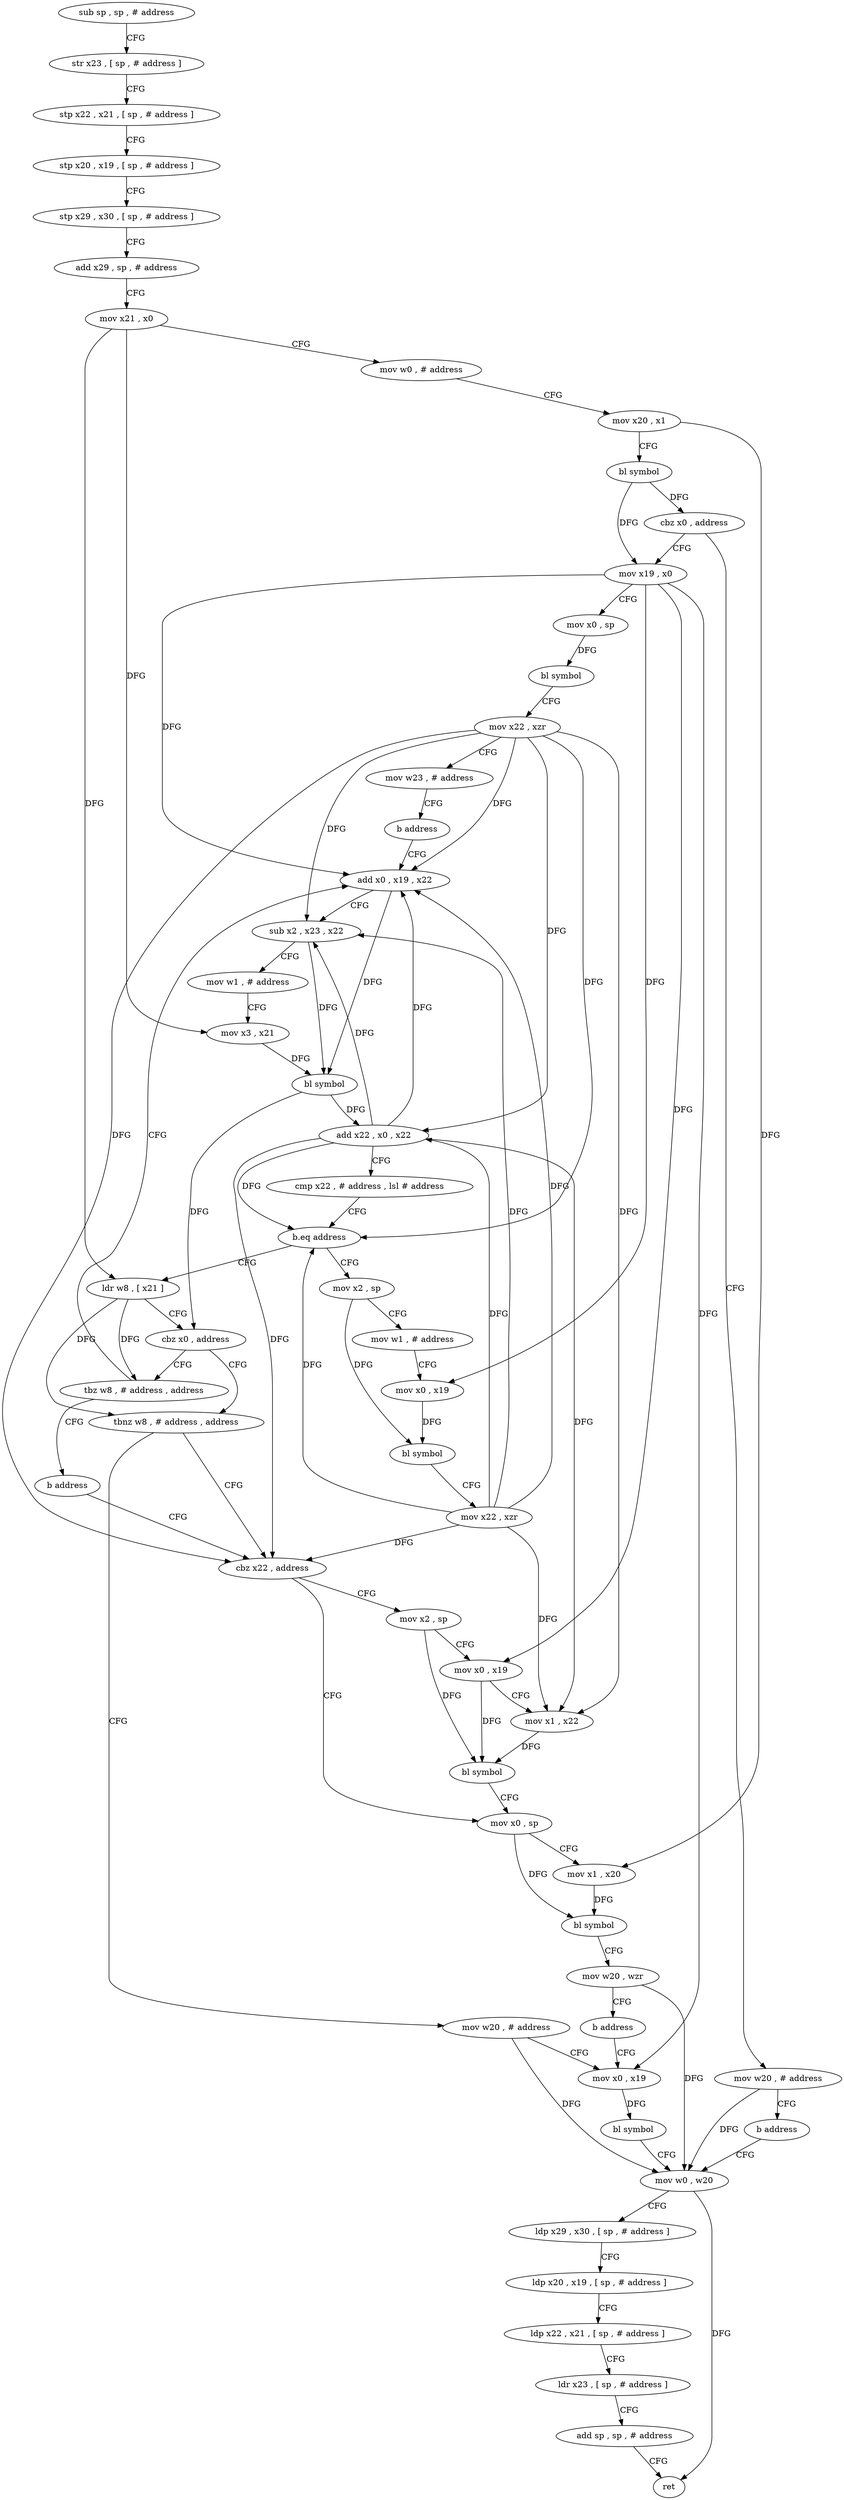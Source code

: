 digraph "func" {
"4253328" [label = "sub sp , sp , # address" ]
"4253332" [label = "str x23 , [ sp , # address ]" ]
"4253336" [label = "stp x22 , x21 , [ sp , # address ]" ]
"4253340" [label = "stp x20 , x19 , [ sp , # address ]" ]
"4253344" [label = "stp x29 , x30 , [ sp , # address ]" ]
"4253348" [label = "add x29 , sp , # address" ]
"4253352" [label = "mov x21 , x0" ]
"4253356" [label = "mov w0 , # address" ]
"4253360" [label = "mov x20 , x1" ]
"4253364" [label = "bl symbol" ]
"4253368" [label = "cbz x0 , address" ]
"4253464" [label = "mov w20 , # address" ]
"4253372" [label = "mov x19 , x0" ]
"4253468" [label = "b address" ]
"4253528" [label = "mov w0 , w20" ]
"4253376" [label = "mov x0 , sp" ]
"4253380" [label = "bl symbol" ]
"4253384" [label = "mov x22 , xzr" ]
"4253388" [label = "mov w23 , # address" ]
"4253392" [label = "b address" ]
"4253416" [label = "add x0 , x19 , x22" ]
"4253532" [label = "ldp x29 , x30 , [ sp , # address ]" ]
"4253536" [label = "ldp x20 , x19 , [ sp , # address ]" ]
"4253540" [label = "ldp x22 , x21 , [ sp , # address ]" ]
"4253544" [label = "ldr x23 , [ sp , # address ]" ]
"4253548" [label = "add sp , sp , # address" ]
"4253552" [label = "ret" ]
"4253420" [label = "sub x2 , x23 , x22" ]
"4253424" [label = "mov w1 , # address" ]
"4253428" [label = "mov x3 , x21" ]
"4253432" [label = "bl symbol" ]
"4253436" [label = "add x22 , x0 , x22" ]
"4253440" [label = "cmp x22 , # address , lsl # address" ]
"4253444" [label = "b.eq address" ]
"4253396" [label = "mov x2 , sp" ]
"4253448" [label = "ldr w8 , [ x21 ]" ]
"4253400" [label = "mov w1 , # address" ]
"4253404" [label = "mov x0 , x19" ]
"4253408" [label = "bl symbol" ]
"4253412" [label = "mov x22 , xzr" ]
"4253452" [label = "cbz x0 , address" ]
"4253472" [label = "tbnz w8 , # address , address" ]
"4253456" [label = "tbz w8 , # address , address" ]
"4253516" [label = "mov w20 , # address" ]
"4253476" [label = "cbz x22 , address" ]
"4253460" [label = "b address" ]
"4253520" [label = "mov x0 , x19" ]
"4253496" [label = "mov x0 , sp" ]
"4253480" [label = "mov x2 , sp" ]
"4253500" [label = "mov x1 , x20" ]
"4253504" [label = "bl symbol" ]
"4253508" [label = "mov w20 , wzr" ]
"4253512" [label = "b address" ]
"4253484" [label = "mov x0 , x19" ]
"4253488" [label = "mov x1 , x22" ]
"4253492" [label = "bl symbol" ]
"4253524" [label = "bl symbol" ]
"4253328" -> "4253332" [ label = "CFG" ]
"4253332" -> "4253336" [ label = "CFG" ]
"4253336" -> "4253340" [ label = "CFG" ]
"4253340" -> "4253344" [ label = "CFG" ]
"4253344" -> "4253348" [ label = "CFG" ]
"4253348" -> "4253352" [ label = "CFG" ]
"4253352" -> "4253356" [ label = "CFG" ]
"4253352" -> "4253428" [ label = "DFG" ]
"4253352" -> "4253448" [ label = "DFG" ]
"4253356" -> "4253360" [ label = "CFG" ]
"4253360" -> "4253364" [ label = "CFG" ]
"4253360" -> "4253500" [ label = "DFG" ]
"4253364" -> "4253368" [ label = "DFG" ]
"4253364" -> "4253372" [ label = "DFG" ]
"4253368" -> "4253464" [ label = "CFG" ]
"4253368" -> "4253372" [ label = "CFG" ]
"4253464" -> "4253468" [ label = "CFG" ]
"4253464" -> "4253528" [ label = "DFG" ]
"4253372" -> "4253376" [ label = "CFG" ]
"4253372" -> "4253416" [ label = "DFG" ]
"4253372" -> "4253404" [ label = "DFG" ]
"4253372" -> "4253520" [ label = "DFG" ]
"4253372" -> "4253484" [ label = "DFG" ]
"4253468" -> "4253528" [ label = "CFG" ]
"4253528" -> "4253532" [ label = "CFG" ]
"4253528" -> "4253552" [ label = "DFG" ]
"4253376" -> "4253380" [ label = "DFG" ]
"4253380" -> "4253384" [ label = "CFG" ]
"4253384" -> "4253388" [ label = "CFG" ]
"4253384" -> "4253416" [ label = "DFG" ]
"4253384" -> "4253420" [ label = "DFG" ]
"4253384" -> "4253436" [ label = "DFG" ]
"4253384" -> "4253444" [ label = "DFG" ]
"4253384" -> "4253476" [ label = "DFG" ]
"4253384" -> "4253488" [ label = "DFG" ]
"4253388" -> "4253392" [ label = "CFG" ]
"4253392" -> "4253416" [ label = "CFG" ]
"4253416" -> "4253420" [ label = "CFG" ]
"4253416" -> "4253432" [ label = "DFG" ]
"4253532" -> "4253536" [ label = "CFG" ]
"4253536" -> "4253540" [ label = "CFG" ]
"4253540" -> "4253544" [ label = "CFG" ]
"4253544" -> "4253548" [ label = "CFG" ]
"4253548" -> "4253552" [ label = "CFG" ]
"4253420" -> "4253424" [ label = "CFG" ]
"4253420" -> "4253432" [ label = "DFG" ]
"4253424" -> "4253428" [ label = "CFG" ]
"4253428" -> "4253432" [ label = "DFG" ]
"4253432" -> "4253436" [ label = "DFG" ]
"4253432" -> "4253452" [ label = "DFG" ]
"4253436" -> "4253440" [ label = "CFG" ]
"4253436" -> "4253416" [ label = "DFG" ]
"4253436" -> "4253420" [ label = "DFG" ]
"4253436" -> "4253444" [ label = "DFG" ]
"4253436" -> "4253476" [ label = "DFG" ]
"4253436" -> "4253488" [ label = "DFG" ]
"4253440" -> "4253444" [ label = "CFG" ]
"4253444" -> "4253396" [ label = "CFG" ]
"4253444" -> "4253448" [ label = "CFG" ]
"4253396" -> "4253400" [ label = "CFG" ]
"4253396" -> "4253408" [ label = "DFG" ]
"4253448" -> "4253452" [ label = "CFG" ]
"4253448" -> "4253472" [ label = "DFG" ]
"4253448" -> "4253456" [ label = "DFG" ]
"4253400" -> "4253404" [ label = "CFG" ]
"4253404" -> "4253408" [ label = "DFG" ]
"4253408" -> "4253412" [ label = "CFG" ]
"4253412" -> "4253416" [ label = "DFG" ]
"4253412" -> "4253420" [ label = "DFG" ]
"4253412" -> "4253436" [ label = "DFG" ]
"4253412" -> "4253444" [ label = "DFG" ]
"4253412" -> "4253476" [ label = "DFG" ]
"4253412" -> "4253488" [ label = "DFG" ]
"4253452" -> "4253472" [ label = "CFG" ]
"4253452" -> "4253456" [ label = "CFG" ]
"4253472" -> "4253516" [ label = "CFG" ]
"4253472" -> "4253476" [ label = "CFG" ]
"4253456" -> "4253416" [ label = "CFG" ]
"4253456" -> "4253460" [ label = "CFG" ]
"4253516" -> "4253520" [ label = "CFG" ]
"4253516" -> "4253528" [ label = "DFG" ]
"4253476" -> "4253496" [ label = "CFG" ]
"4253476" -> "4253480" [ label = "CFG" ]
"4253460" -> "4253476" [ label = "CFG" ]
"4253520" -> "4253524" [ label = "DFG" ]
"4253496" -> "4253500" [ label = "CFG" ]
"4253496" -> "4253504" [ label = "DFG" ]
"4253480" -> "4253484" [ label = "CFG" ]
"4253480" -> "4253492" [ label = "DFG" ]
"4253500" -> "4253504" [ label = "DFG" ]
"4253504" -> "4253508" [ label = "CFG" ]
"4253508" -> "4253512" [ label = "CFG" ]
"4253508" -> "4253528" [ label = "DFG" ]
"4253512" -> "4253520" [ label = "CFG" ]
"4253484" -> "4253488" [ label = "CFG" ]
"4253484" -> "4253492" [ label = "DFG" ]
"4253488" -> "4253492" [ label = "DFG" ]
"4253492" -> "4253496" [ label = "CFG" ]
"4253524" -> "4253528" [ label = "CFG" ]
}
